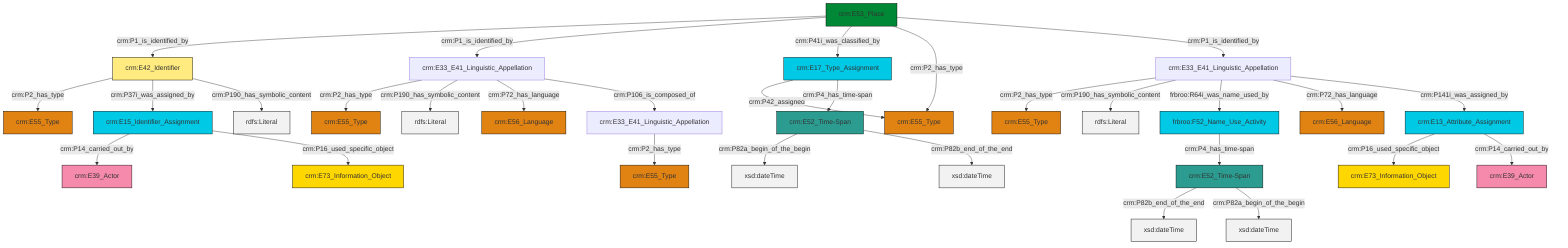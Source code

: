graph TD
classDef Literal fill:#f2f2f2,stroke:#000000;
classDef CRM_Entity fill:#FFFFFF,stroke:#000000;
classDef Temporal_Entity fill:#00C9E6, stroke:#000000;
classDef Type fill:#E18312, stroke:#000000;
classDef Time-Span fill:#2C9C91, stroke:#000000;
classDef Appellation fill:#FFEB7F, stroke:#000000;
classDef Place fill:#008836, stroke:#000000;
classDef Persistent_Item fill:#B266B2, stroke:#000000;
classDef Conceptual_Object fill:#FFD700, stroke:#000000;
classDef Physical_Thing fill:#D2B48C, stroke:#000000;
classDef Actor fill:#f58aad, stroke:#000000;
classDef PC_Classes fill:#4ce600, stroke:#000000;
classDef Multi fill:#cccccc,stroke:#000000;

0["crm:E33_E41_Linguistic_Appellation"]:::Default -->|crm:P2_has_type| 1["crm:E55_Type"]:::Type
2["crm:E42_Identifier"]:::Appellation -->|crm:P2_has_type| 3["crm:E55_Type"]:::Type
6["crm:E53_Place"]:::Place -->|crm:P1_is_identified_by| 2["crm:E42_Identifier"]:::Appellation
7["crm:E15_Identifier_Assignment"]:::Temporal_Entity -->|crm:P14_carried_out_by| 8["crm:E39_Actor"]:::Actor
0["crm:E33_E41_Linguistic_Appellation"]:::Default -->|crm:P190_has_symbolic_content| 13[rdfs:Literal]:::Literal
17["crm:E52_Time-Span"]:::Time-Span -->|crm:P82a_begin_of_the_begin| 18[xsd:dateTime]:::Literal
17["crm:E52_Time-Span"]:::Time-Span -->|crm:P82b_end_of_the_end| 20[xsd:dateTime]:::Literal
22["frbroo:F52_Name_Use_Activity"]:::Temporal_Entity -->|crm:P4_has_time-span| 4["crm:E52_Time-Span"]:::Time-Span
6["crm:E53_Place"]:::Place -->|crm:P1_is_identified_by| 0["crm:E33_E41_Linguistic_Appellation"]:::Default
4["crm:E52_Time-Span"]:::Time-Span -->|crm:P82b_end_of_the_end| 30[xsd:dateTime]:::Literal
2["crm:E42_Identifier"]:::Appellation -->|crm:P37i_was_assigned_by| 7["crm:E15_Identifier_Assignment"]:::Temporal_Entity
4["crm:E52_Time-Span"]:::Time-Span -->|crm:P82a_begin_of_the_begin| 35[xsd:dateTime]:::Literal
6["crm:E53_Place"]:::Place -->|crm:P41i_was_classified_by| 24["crm:E17_Type_Assignment"]:::Temporal_Entity
2["crm:E42_Identifier"]:::Appellation -->|crm:P190_has_symbolic_content| 36[rdfs:Literal]:::Literal
6["crm:E53_Place"]:::Place -->|crm:P2_has_type| 39["crm:E55_Type"]:::Type
24["crm:E17_Type_Assignment"]:::Temporal_Entity -->|crm:P42_assigned| 39["crm:E55_Type"]:::Type
44["crm:E33_E41_Linguistic_Appellation"]:::Default -->|crm:P2_has_type| 14["crm:E55_Type"]:::Type
7["crm:E15_Identifier_Assignment"]:::Temporal_Entity -->|crm:P16_used_specific_object| 33["crm:E73_Information_Object"]:::Conceptual_Object
24["crm:E17_Type_Assignment"]:::Temporal_Entity -->|crm:P4_has_time-span| 17["crm:E52_Time-Span"]:::Time-Span
6["crm:E53_Place"]:::Place -->|crm:P1_is_identified_by| 44["crm:E33_E41_Linguistic_Appellation"]:::Default
0["crm:E33_E41_Linguistic_Appellation"]:::Default -->|crm:P72_has_language| 37["crm:E56_Language"]:::Type
44["crm:E33_E41_Linguistic_Appellation"]:::Default -->|crm:P190_has_symbolic_content| 48[rdfs:Literal]:::Literal
0["crm:E33_E41_Linguistic_Appellation"]:::Default -->|crm:P106_is_composed_of| 11["crm:E33_E41_Linguistic_Appellation"]:::Default
44["crm:E33_E41_Linguistic_Appellation"]:::Default -->|frbroo:R64i_was_name_used_by| 22["frbroo:F52_Name_Use_Activity"]:::Temporal_Entity
28["crm:E13_Attribute_Assignment"]:::Temporal_Entity -->|crm:P16_used_specific_object| 9["crm:E73_Information_Object"]:::Conceptual_Object
44["crm:E33_E41_Linguistic_Appellation"]:::Default -->|crm:P72_has_language| 50["crm:E56_Language"]:::Type
11["crm:E33_E41_Linguistic_Appellation"]:::Default -->|crm:P2_has_type| 41["crm:E55_Type"]:::Type
44["crm:E33_E41_Linguistic_Appellation"]:::Default -->|crm:P141i_was_assigned_by| 28["crm:E13_Attribute_Assignment"]:::Temporal_Entity
28["crm:E13_Attribute_Assignment"]:::Temporal_Entity -->|crm:P14_carried_out_by| 31["crm:E39_Actor"]:::Actor